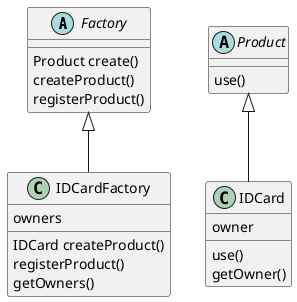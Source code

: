 @startuml

abstract Factory{
Product create()
createProduct()
registerProduct()
}

abstract Product{
use()
}

Factory <|-- IDCardFactory
class IDCardFactory{
owners
IDCard createProduct()
registerProduct()
getOwners()
}

Product <|--  IDCard
class IDCard{
owner
use()
getOwner()
}
@enduml